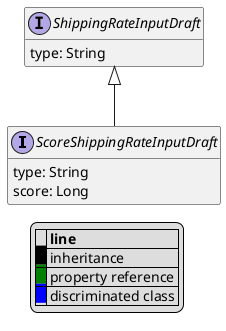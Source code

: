 @startuml

hide empty fields
hide empty methods
legend
|= |= line |
|<back:black>   </back>| inheritance |
|<back:green>   </back>| property reference |
|<back:blue>   </back>| discriminated class |
endlegend
interface ScoreShippingRateInputDraft [[ScoreShippingRateInputDraft.svg]] extends ShippingRateInputDraft {
    type: String
    score: Long
}
interface ShippingRateInputDraft [[ShippingRateInputDraft.svg]]  {
    type: String
}





@enduml
